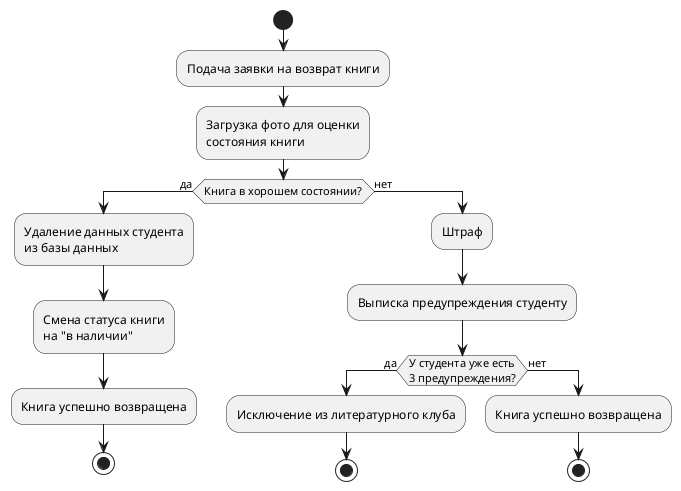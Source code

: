 @startuml

start

:Подача заявки на возврат книги;

:Загрузка фото для оценки\nсостояния книги;

if (Книга в хорошем состоянии?) then (да)
  :Удаление данных студента\nиз базы данных;
  :Смена статуса книги\nна "в наличии";
  :Книга успешно возвращена;
  stop
else (нет)
  :Штраф;
  :Выписка предупреждения студенту;
  if (У студента уже есть\n3 предупреждения?) then (да)
    :Исключение из литературного клуба;
    stop
  else (нет)
    :Книга успешно возвращена;
    stop
  endif
endif

@enduml
